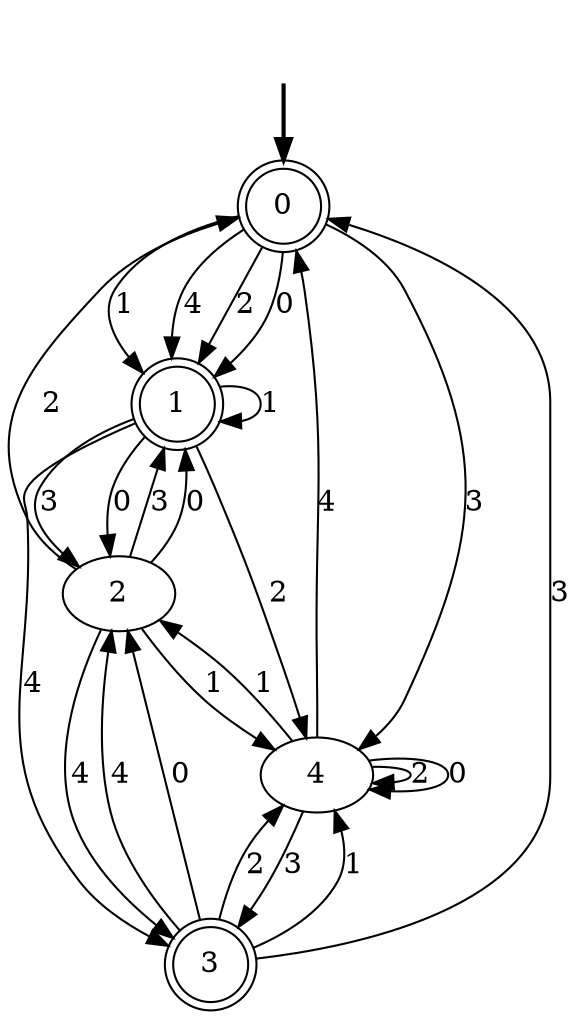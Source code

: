 digraph {
	fake [style=invisible]
	0 [root=true shape=doublecircle]
	1 [shape=doublecircle]
	2
	3 [shape=doublecircle]
	4
	fake -> 0 [style=bold]
	3 -> 4 [label=1]
	0 -> 1 [label=1]
	0 -> 4 [label=3]
	3 -> 0 [label=3]
	1 -> 1 [label=1]
	2 -> 1 [label=3]
	2 -> 1 [label=0]
	4 -> 3 [label=3]
	2 -> 4 [label=1]
	1 -> 3 [label=4]
	3 -> 2 [label=4]
	2 -> 0 [label=2]
	2 -> 3 [label=4]
	3 -> 2 [label=0]
	4 -> 2 [label=1]
	3 -> 4 [label=2]
	4 -> 4 [label=2]
	0 -> 1 [label=4]
	1 -> 2 [label=3]
	4 -> 4 [label=0]
	4 -> 0 [label=4]
	1 -> 2 [label=0]
	0 -> 1 [label=2]
	0 -> 1 [label=0]
	1 -> 4 [label=2]
}
